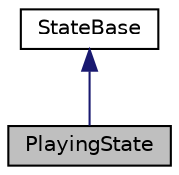 digraph "PlayingState"
{
 // LATEX_PDF_SIZE
  edge [fontname="Helvetica",fontsize="10",labelfontname="Helvetica",labelfontsize="10"];
  node [fontname="Helvetica",fontsize="10",shape=record];
  Node1 [label="PlayingState",height=0.2,width=0.4,color="black", fillcolor="grey75", style="filled", fontcolor="black",tooltip="Main game play state."];
  Node2 -> Node1 [dir="back",color="midnightblue",fontsize="10",style="solid",fontname="Helvetica"];
  Node2 [label="StateBase",height=0.2,width=0.4,color="black", fillcolor="white", style="filled",URL="$classStateBase.html",tooltip="Defines an interface through which Game class interacts with current state."];
}
